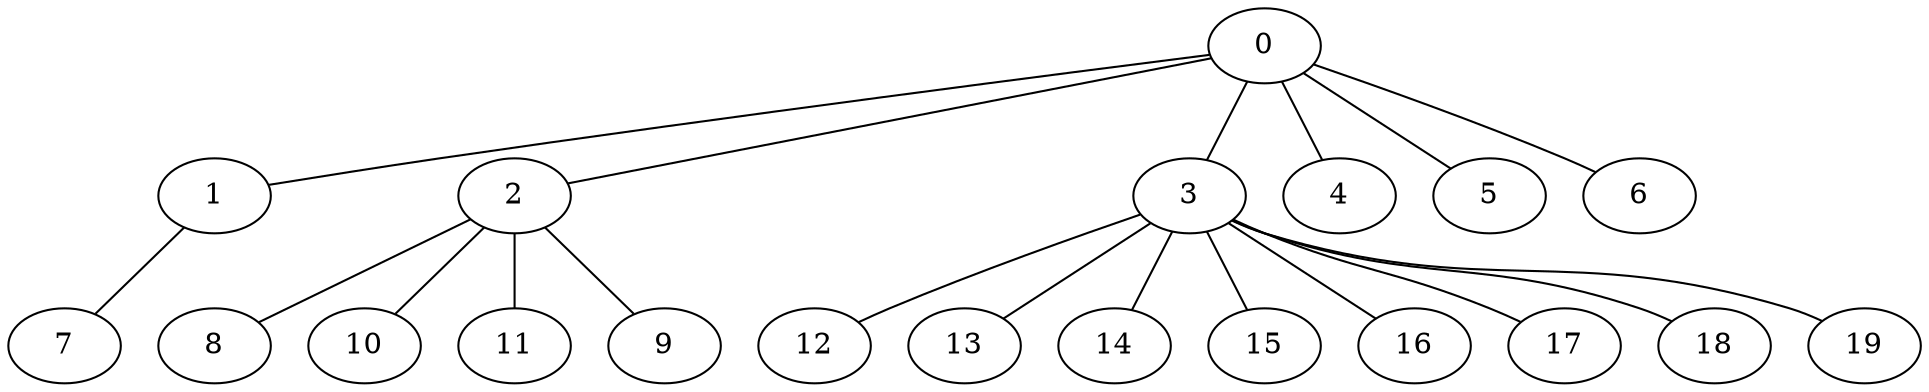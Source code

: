 
graph graphname {
    0 -- 1
0 -- 2
0 -- 3
0 -- 4
0 -- 5
0 -- 6
1 -- 7
2 -- 8
2 -- 10
2 -- 11
2 -- 9
3 -- 12
3 -- 13
3 -- 14
3 -- 15
3 -- 16
3 -- 17
3 -- 18
3 -- 19

}
